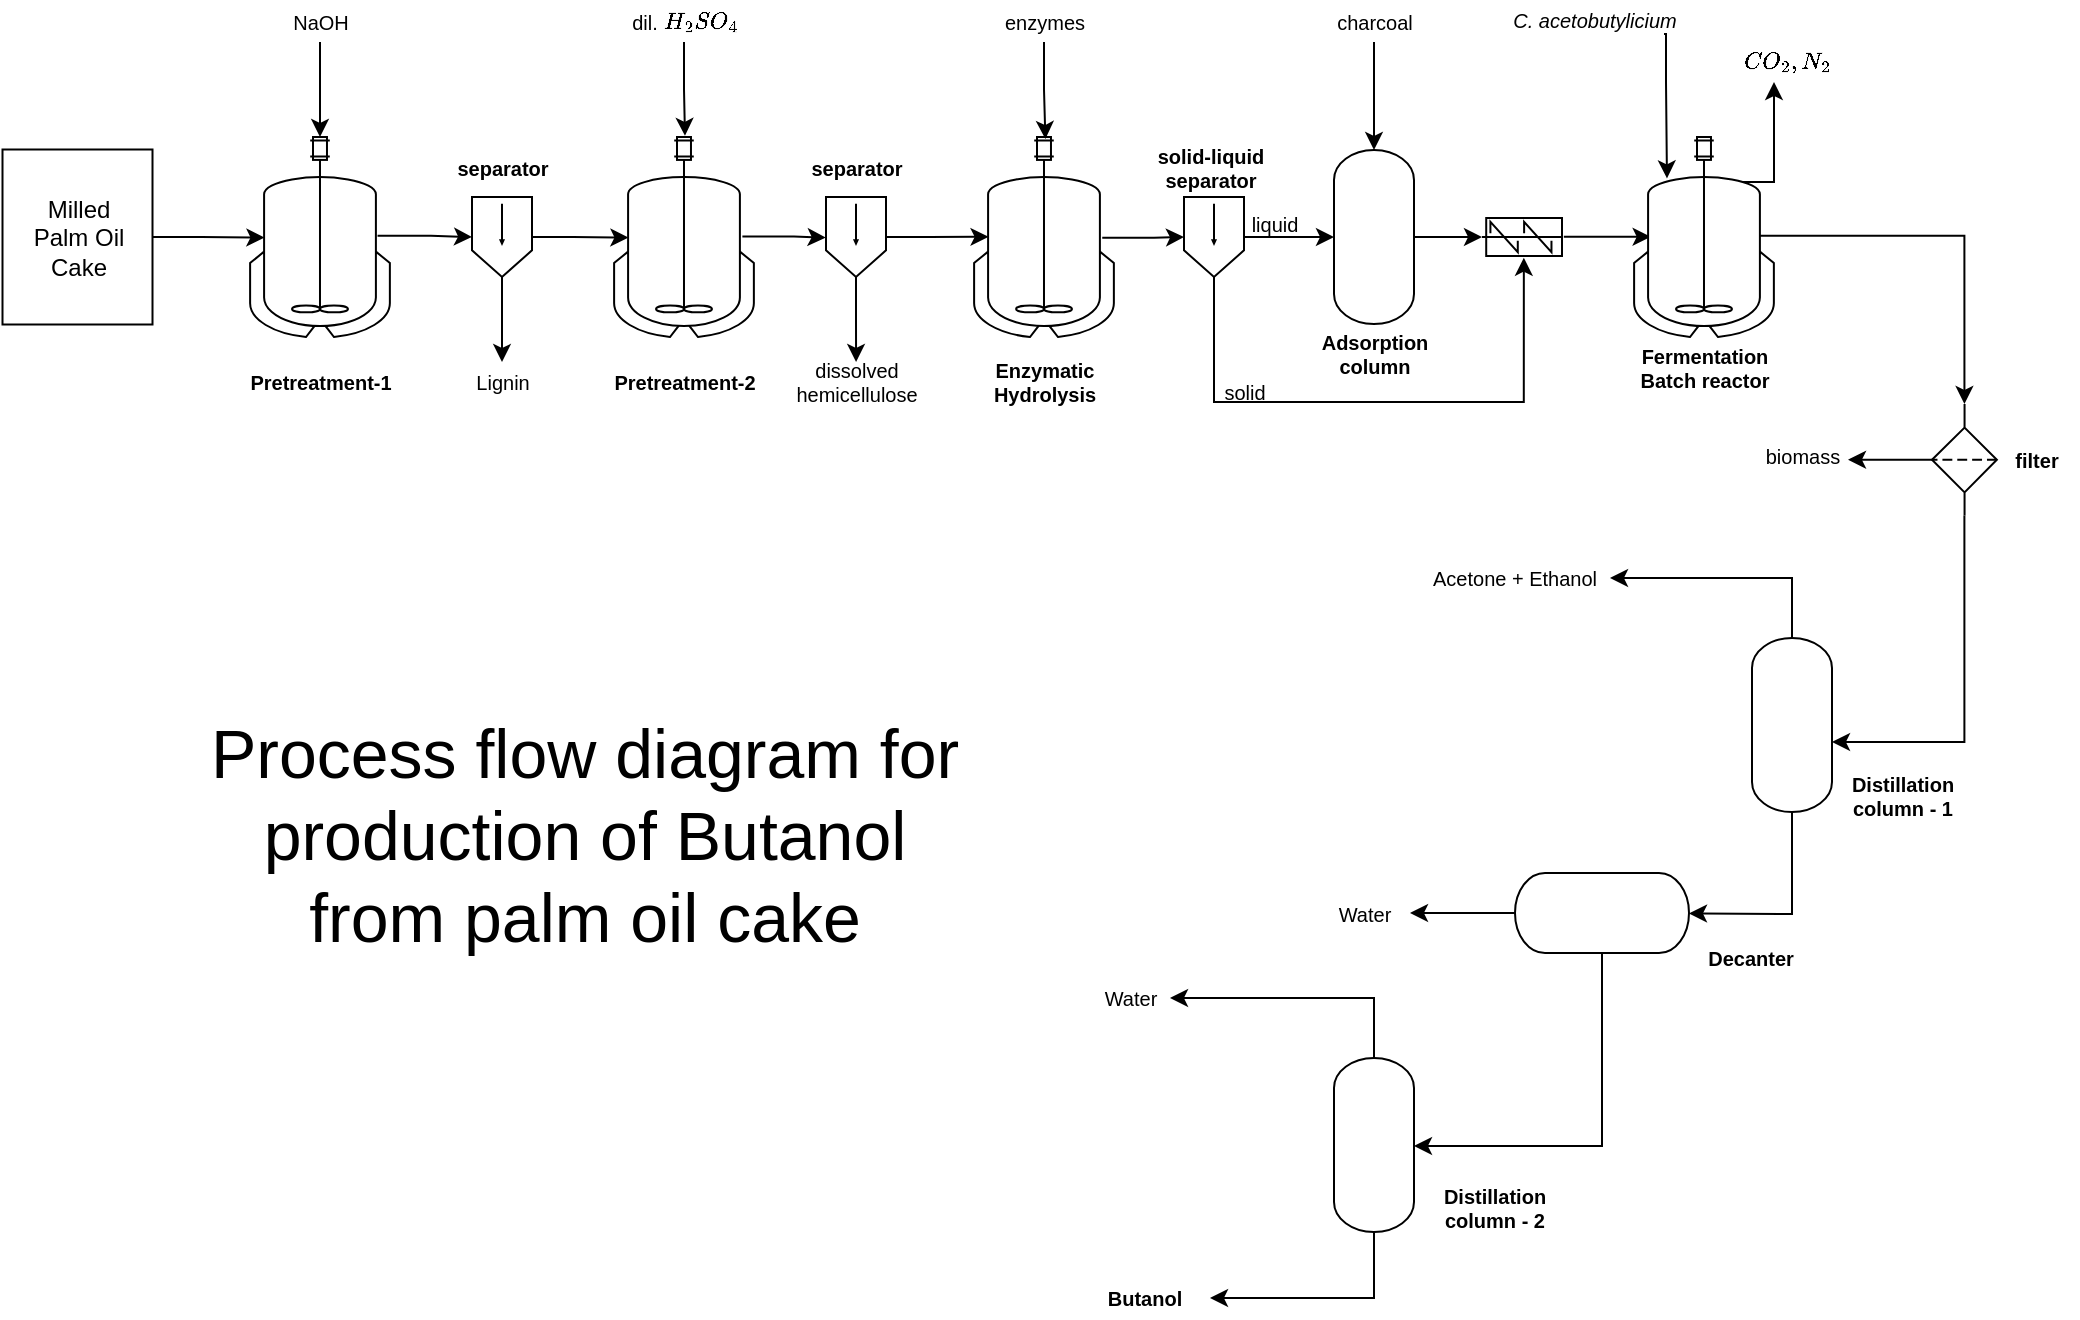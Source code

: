 <mxfile version="17.4.6" type="github">
  <diagram id="xmVIYVacunl-4-tS576l" name="Page-1">
    <mxGraphModel dx="1618" dy="1075" grid="1" gridSize="10" guides="1" tooltips="1" connect="1" arrows="1" fold="1" page="1" pageScale="1" pageWidth="1169" pageHeight="827" math="1" shadow="0">
      <root>
        <mxCell id="0" />
        <mxCell id="1" parent="0" />
        <mxCell id="sjQjkHuD0-8LFGBji4sX-5" style="edgeStyle=orthogonalEdgeStyle;rounded=0;orthogonalLoop=1;jettySize=auto;html=1;entryX=0.103;entryY=0.503;entryDx=0;entryDy=0;entryPerimeter=0;" parent="1" source="sjQjkHuD0-8LFGBji4sX-1" target="sjQjkHuD0-8LFGBji4sX-3" edge="1">
          <mxGeometry relative="1" as="geometry" />
        </mxCell>
        <mxCell id="sjQjkHuD0-8LFGBji4sX-1" value="" style="rounded=0;whiteSpace=wrap;html=1;rotation=90;" parent="1" vertex="1">
          <mxGeometry x="57" y="169" width="87.5" height="75" as="geometry" />
        </mxCell>
        <mxCell id="sjQjkHuD0-8LFGBji4sX-2" value="Milled&lt;br&gt;Palm Oil&lt;br&gt;Cake" style="text;html=1;align=center;verticalAlign=middle;resizable=0;points=[];autosize=1;strokeColor=none;fillColor=none;" parent="1" vertex="1">
          <mxGeometry x="70.75" y="181.5" width="60" height="50" as="geometry" />
        </mxCell>
        <mxCell id="sjQjkHuD0-8LFGBji4sX-13" style="edgeStyle=orthogonalEdgeStyle;rounded=0;orthogonalLoop=1;jettySize=auto;html=1;exitX=0.911;exitY=0.494;exitDx=0;exitDy=0;exitPerimeter=0;" parent="1" source="sjQjkHuD0-8LFGBji4sX-3" target="sjQjkHuD0-8LFGBji4sX-10" edge="1">
          <mxGeometry relative="1" as="geometry" />
        </mxCell>
        <mxCell id="sjQjkHuD0-8LFGBji4sX-3" value="" style="shape=mxgraph.pid.vessels.jacketed_mixing_vessel;html=1;pointerEvents=1;align=center;verticalLabelPosition=bottom;verticalAlign=top;dashed=0;" parent="1" vertex="1">
          <mxGeometry x="187" y="156.5" width="70" height="100" as="geometry" />
        </mxCell>
        <mxCell id="sjQjkHuD0-8LFGBji4sX-9" style="edgeStyle=orthogonalEdgeStyle;rounded=0;orthogonalLoop=1;jettySize=auto;html=1;" parent="1" source="sjQjkHuD0-8LFGBji4sX-8" target="sjQjkHuD0-8LFGBji4sX-3" edge="1">
          <mxGeometry relative="1" as="geometry" />
        </mxCell>
        <mxCell id="sjQjkHuD0-8LFGBji4sX-8" value="&lt;font style=&quot;font-size: 10px;&quot;&gt;NaOH&lt;/font&gt;" style="text;html=1;align=center;verticalAlign=middle;resizable=0;points=[];autosize=1;strokeColor=none;fillColor=none;fontSize=10;" parent="1" vertex="1">
          <mxGeometry x="202" y="89" width="40" height="20" as="geometry" />
        </mxCell>
        <mxCell id="sjQjkHuD0-8LFGBji4sX-14" style="edgeStyle=orthogonalEdgeStyle;rounded=0;orthogonalLoop=1;jettySize=auto;html=1;" parent="1" source="sjQjkHuD0-8LFGBji4sX-10" edge="1">
          <mxGeometry relative="1" as="geometry">
            <mxPoint x="313" y="269" as="targetPoint" />
          </mxGeometry>
        </mxCell>
        <mxCell id="sjQjkHuD0-8LFGBji4sX-19" style="edgeStyle=orthogonalEdgeStyle;rounded=0;orthogonalLoop=1;jettySize=auto;html=1;entryX=0.103;entryY=0.503;entryDx=0;entryDy=0;entryPerimeter=0;" parent="1" source="sjQjkHuD0-8LFGBji4sX-10" target="sjQjkHuD0-8LFGBji4sX-16" edge="1">
          <mxGeometry relative="1" as="geometry" />
        </mxCell>
        <mxCell id="sjQjkHuD0-8LFGBji4sX-10" value="" style="shape=mxgraph.pid.separators.gravity_separator,_settling_chamber;html=1;pointerEvents=1;align=center;verticalLabelPosition=bottom;verticalAlign=top;dashed=0;" parent="1" vertex="1">
          <mxGeometry x="298" y="186.5" width="30" height="40" as="geometry" />
        </mxCell>
        <mxCell id="sjQjkHuD0-8LFGBji4sX-21" style="edgeStyle=orthogonalEdgeStyle;rounded=0;orthogonalLoop=1;jettySize=auto;html=1;entryX=-0.006;entryY=0.507;entryDx=0;entryDy=0;entryPerimeter=0;exitX=0.917;exitY=0.498;exitDx=0;exitDy=0;exitPerimeter=0;" parent="1" source="sjQjkHuD0-8LFGBji4sX-16" target="sjQjkHuD0-8LFGBji4sX-20" edge="1">
          <mxGeometry relative="1" as="geometry" />
        </mxCell>
        <mxCell id="sjQjkHuD0-8LFGBji4sX-16" value="" style="shape=mxgraph.pid.vessels.jacketed_mixing_vessel;html=1;pointerEvents=1;align=center;verticalLabelPosition=bottom;verticalAlign=top;dashed=0;" parent="1" vertex="1">
          <mxGeometry x="369" y="156.5" width="70" height="100" as="geometry" />
        </mxCell>
        <mxCell id="sjQjkHuD0-8LFGBji4sX-22" style="edgeStyle=orthogonalEdgeStyle;rounded=0;orthogonalLoop=1;jettySize=auto;html=1;exitX=0.5;exitY=1;exitDx=0;exitDy=0;exitPerimeter=0;" parent="1" source="sjQjkHuD0-8LFGBji4sX-20" edge="1">
          <mxGeometry relative="1" as="geometry">
            <mxPoint x="490.043" y="269" as="targetPoint" />
          </mxGeometry>
        </mxCell>
        <mxCell id="sjQjkHuD0-8LFGBji4sX-28" style="edgeStyle=orthogonalEdgeStyle;rounded=0;orthogonalLoop=1;jettySize=auto;html=1;fontSize=10;entryX=0.104;entryY=0.499;entryDx=0;entryDy=0;entryPerimeter=0;" parent="1" source="sjQjkHuD0-8LFGBji4sX-20" target="sjQjkHuD0-8LFGBji4sX-27" edge="1">
          <mxGeometry relative="1" as="geometry" />
        </mxCell>
        <mxCell id="sjQjkHuD0-8LFGBji4sX-20" value="" style="shape=mxgraph.pid.separators.gravity_separator,_settling_chamber;html=1;pointerEvents=1;align=center;verticalLabelPosition=bottom;verticalAlign=top;dashed=0;" parent="1" vertex="1">
          <mxGeometry x="475" y="186.5" width="30" height="40" as="geometry" />
        </mxCell>
        <mxCell id="sjQjkHuD0-8LFGBji4sX-24" style="edgeStyle=orthogonalEdgeStyle;rounded=0;orthogonalLoop=1;jettySize=auto;html=1;entryX=0.507;entryY=-0.006;entryDx=0;entryDy=0;entryPerimeter=0;" parent="1" source="sjQjkHuD0-8LFGBji4sX-23" target="sjQjkHuD0-8LFGBji4sX-16" edge="1">
          <mxGeometry relative="1" as="geometry" />
        </mxCell>
        <mxCell id="sjQjkHuD0-8LFGBji4sX-23" value="&lt;font style=&quot;font-size: 10px;&quot;&gt;dil. `H_2SO_4`&lt;/font&gt;" style="text;html=1;align=center;verticalAlign=middle;resizable=0;points=[];autosize=1;strokeColor=none;fillColor=none;fontSize=10;" parent="1" vertex="1">
          <mxGeometry x="364" y="89" width="80" height="20" as="geometry" />
        </mxCell>
        <mxCell id="sjQjkHuD0-8LFGBji4sX-25" value="&lt;font style=&quot;font-size: 10px;&quot;&gt;Lignin&lt;/font&gt;" style="text;html=1;align=center;verticalAlign=middle;resizable=0;points=[];autosize=1;strokeColor=none;fillColor=none;fontSize=10;" parent="1" vertex="1">
          <mxGeometry x="293" y="269" width="40" height="20" as="geometry" />
        </mxCell>
        <mxCell id="sjQjkHuD0-8LFGBji4sX-26" value="&lt;font style=&quot;font-size: 10px;&quot;&gt;dissolved&lt;br style=&quot;font-size: 10px;&quot;&gt;hemicellulose&lt;/font&gt;" style="text;html=1;align=center;verticalAlign=middle;resizable=0;points=[];autosize=1;strokeColor=none;fillColor=none;fontSize=10;" parent="1" vertex="1">
          <mxGeometry x="450" y="264" width="80" height="30" as="geometry" />
        </mxCell>
        <mxCell id="sjQjkHuD0-8LFGBji4sX-38" style="edgeStyle=orthogonalEdgeStyle;rounded=0;orthogonalLoop=1;jettySize=auto;html=1;fontSize=10;exitX=0.916;exitY=0.504;exitDx=0;exitDy=0;exitPerimeter=0;" parent="1" source="sjQjkHuD0-8LFGBji4sX-27" target="sjQjkHuD0-8LFGBji4sX-37" edge="1">
          <mxGeometry relative="1" as="geometry" />
        </mxCell>
        <mxCell id="sjQjkHuD0-8LFGBji4sX-27" value="" style="shape=mxgraph.pid.vessels.jacketed_mixing_vessel;html=1;pointerEvents=1;align=center;verticalLabelPosition=bottom;verticalAlign=top;dashed=0;" parent="1" vertex="1">
          <mxGeometry x="549" y="156.5" width="70" height="100" as="geometry" />
        </mxCell>
        <mxCell id="sjQjkHuD0-8LFGBji4sX-29" value="&lt;b&gt;Enzymatic&lt;br&gt;Hydrolysis&lt;/b&gt;" style="text;html=1;align=center;verticalAlign=middle;resizable=0;points=[];autosize=1;strokeColor=none;fillColor=none;fontSize=10;" parent="1" vertex="1">
          <mxGeometry x="549" y="264" width="70" height="30" as="geometry" />
        </mxCell>
        <mxCell id="sjQjkHuD0-8LFGBji4sX-30" value="&lt;b&gt;Pretreatment-1&lt;/b&gt;" style="text;html=1;align=center;verticalAlign=middle;resizable=0;points=[];autosize=1;strokeColor=none;fillColor=none;fontSize=10;" parent="1" vertex="1">
          <mxGeometry x="177" y="269" width="90" height="20" as="geometry" />
        </mxCell>
        <mxCell id="sjQjkHuD0-8LFGBji4sX-31" value="&lt;b&gt;Pretreatment-2&lt;/b&gt;" style="text;html=1;align=center;verticalAlign=middle;resizable=0;points=[];autosize=1;strokeColor=none;fillColor=none;fontSize=10;" parent="1" vertex="1">
          <mxGeometry x="359" y="269" width="90" height="20" as="geometry" />
        </mxCell>
        <mxCell id="sjQjkHuD0-8LFGBji4sX-33" style="edgeStyle=orthogonalEdgeStyle;rounded=0;orthogonalLoop=1;jettySize=auto;html=1;entryX=0.51;entryY=0.01;entryDx=0;entryDy=0;entryPerimeter=0;fontSize=10;" parent="1" source="sjQjkHuD0-8LFGBji4sX-32" target="sjQjkHuD0-8LFGBji4sX-27" edge="1">
          <mxGeometry relative="1" as="geometry" />
        </mxCell>
        <mxCell id="sjQjkHuD0-8LFGBji4sX-32" value="&lt;font style=&quot;font-size: 10px&quot;&gt;enzymes&lt;/font&gt;" style="text;html=1;align=center;verticalAlign=middle;resizable=0;points=[];autosize=1;strokeColor=none;fillColor=none;fontSize=10;" parent="1" vertex="1">
          <mxGeometry x="554" y="89" width="60" height="20" as="geometry" />
        </mxCell>
        <mxCell id="sjQjkHuD0-8LFGBji4sX-35" value="&lt;b&gt;separator&lt;/b&gt;" style="text;html=1;align=center;verticalAlign=middle;resizable=0;points=[];autosize=1;strokeColor=none;fillColor=none;fontSize=10;" parent="1" vertex="1">
          <mxGeometry x="283" y="161.5" width="60" height="20" as="geometry" />
        </mxCell>
        <mxCell id="sjQjkHuD0-8LFGBji4sX-36" value="&lt;b&gt;separator&lt;/b&gt;" style="text;html=1;align=center;verticalAlign=middle;resizable=0;points=[];autosize=1;strokeColor=none;fillColor=none;fontSize=10;" parent="1" vertex="1">
          <mxGeometry x="460" y="161.5" width="60" height="20" as="geometry" />
        </mxCell>
        <mxCell id="sjQjkHuD0-8LFGBji4sX-39" style="edgeStyle=orthogonalEdgeStyle;rounded=0;orthogonalLoop=1;jettySize=auto;html=1;fontSize=10;" parent="1" source="sjQjkHuD0-8LFGBji4sX-37" edge="1" target="sjQjkHuD0-8LFGBji4sX-40">
          <mxGeometry relative="1" as="geometry">
            <mxPoint x="724" y="206.5" as="targetPoint" />
          </mxGeometry>
        </mxCell>
        <mxCell id="I8c0HOgURLdNbLCz3_IO-3" style="edgeStyle=orthogonalEdgeStyle;rounded=0;orthogonalLoop=1;jettySize=auto;html=1;entryX=0.523;entryY=1.045;entryDx=0;entryDy=0;entryPerimeter=0;fontSize=10;" edge="1" parent="1" source="sjQjkHuD0-8LFGBji4sX-37" target="sjQjkHuD0-8LFGBji4sX-44">
          <mxGeometry relative="1" as="geometry">
            <Array as="points">
              <mxPoint x="669" y="289" />
              <mxPoint x="824" y="289" />
            </Array>
          </mxGeometry>
        </mxCell>
        <mxCell id="sjQjkHuD0-8LFGBji4sX-37" value="" style="shape=mxgraph.pid.separators.gravity_separator,_settling_chamber;html=1;pointerEvents=1;align=center;verticalLabelPosition=bottom;verticalAlign=top;dashed=0;" parent="1" vertex="1">
          <mxGeometry x="654" y="186.5" width="30" height="40" as="geometry" />
        </mxCell>
        <mxCell id="sjQjkHuD0-8LFGBji4sX-45" style="edgeStyle=orthogonalEdgeStyle;rounded=0;orthogonalLoop=1;jettySize=auto;html=1;entryX=0;entryY=0.5;entryDx=0;entryDy=0;entryPerimeter=0;fontSize=10;" parent="1" source="sjQjkHuD0-8LFGBji4sX-40" target="sjQjkHuD0-8LFGBji4sX-44" edge="1">
          <mxGeometry relative="1" as="geometry" />
        </mxCell>
        <mxCell id="sjQjkHuD0-8LFGBji4sX-40" value="" style="verticalLabelPosition=bottom;outlineConnect=0;align=center;dashed=0;html=1;verticalAlign=top;shape=mxgraph.pid2misc.column;columnType=common;fontSize=10;" parent="1" vertex="1">
          <mxGeometry x="729" y="163" width="40" height="87" as="geometry" />
        </mxCell>
        <mxCell id="sjQjkHuD0-8LFGBji4sX-41" value="&lt;b&gt;Adsorption&lt;br&gt;column&lt;/b&gt;" style="text;html=1;align=center;verticalAlign=middle;resizable=0;points=[];autosize=1;strokeColor=none;fillColor=none;fontSize=10;" parent="1" vertex="1">
          <mxGeometry x="714" y="250" width="70" height="30" as="geometry" />
        </mxCell>
        <mxCell id="sjQjkHuD0-8LFGBji4sX-43" style="edgeStyle=orthogonalEdgeStyle;rounded=0;orthogonalLoop=1;jettySize=auto;html=1;fontSize=10;" parent="1" source="sjQjkHuD0-8LFGBji4sX-42" target="sjQjkHuD0-8LFGBji4sX-40" edge="1">
          <mxGeometry relative="1" as="geometry" />
        </mxCell>
        <mxCell id="sjQjkHuD0-8LFGBji4sX-42" value="&lt;font style=&quot;font-size: 10px&quot;&gt;charcoal&lt;/font&gt;" style="text;html=1;align=center;verticalAlign=middle;resizable=0;points=[];autosize=1;strokeColor=none;fillColor=none;fontSize=10;" parent="1" vertex="1">
          <mxGeometry x="724" y="89" width="50" height="20" as="geometry" />
        </mxCell>
        <mxCell id="sjQjkHuD0-8LFGBji4sX-51" style="edgeStyle=orthogonalEdgeStyle;rounded=0;orthogonalLoop=1;jettySize=auto;html=1;fontSize=10;entryX=0.119;entryY=0.499;entryDx=0;entryDy=0;entryPerimeter=0;exitX=1.023;exitY=0.494;exitDx=0;exitDy=0;exitPerimeter=0;" parent="1" source="sjQjkHuD0-8LFGBji4sX-44" target="sjQjkHuD0-8LFGBji4sX-50" edge="1">
          <mxGeometry relative="1" as="geometry">
            <mxPoint x="853" y="206.5" as="sourcePoint" />
          </mxGeometry>
        </mxCell>
        <mxCell id="sjQjkHuD0-8LFGBji4sX-44" value="" style="shape=mxgraph.pid.mixers.in-line_rotary_mixer;html=1;pointerEvents=1;align=center;verticalLabelPosition=bottom;verticalAlign=top;dashed=0;fontSize=10;" parent="1" vertex="1">
          <mxGeometry x="803" y="197" width="40" height="19" as="geometry" />
        </mxCell>
        <mxCell id="sjQjkHuD0-8LFGBji4sX-47" value="&lt;b&gt;solid-liquid&lt;br&gt;separator&lt;br&gt;&lt;/b&gt;" style="text;html=1;align=center;verticalAlign=middle;resizable=0;points=[];autosize=1;strokeColor=none;fillColor=none;fontSize=10;" parent="1" vertex="1">
          <mxGeometry x="632" y="157" width="70" height="30" as="geometry" />
        </mxCell>
        <mxCell id="sjQjkHuD0-8LFGBji4sX-48" value="solid" style="text;html=1;align=center;verticalAlign=middle;resizable=0;points=[];autosize=1;strokeColor=none;fillColor=none;fontSize=10;" parent="1" vertex="1">
          <mxGeometry x="664" y="274" width="40" height="20" as="geometry" />
        </mxCell>
        <mxCell id="sjQjkHuD0-8LFGBji4sX-49" value="liquid" style="text;html=1;align=center;verticalAlign=middle;resizable=0;points=[];autosize=1;strokeColor=none;fillColor=none;fontSize=10;" parent="1" vertex="1">
          <mxGeometry x="679" y="190" width="40" height="20" as="geometry" />
        </mxCell>
        <mxCell id="sjQjkHuD0-8LFGBji4sX-54" style="edgeStyle=orthogonalEdgeStyle;rounded=0;orthogonalLoop=1;jettySize=auto;html=1;fontSize=10;exitX=0.784;exitY=0.242;exitDx=0;exitDy=0;exitPerimeter=0;" parent="1" source="sjQjkHuD0-8LFGBji4sX-50" edge="1">
          <mxGeometry relative="1" as="geometry">
            <mxPoint x="949" y="129" as="targetPoint" />
            <Array as="points">
              <mxPoint x="934" y="179" />
              <mxPoint x="949" y="179" />
            </Array>
          </mxGeometry>
        </mxCell>
        <mxCell id="I8c0HOgURLdNbLCz3_IO-2" style="edgeStyle=orthogonalEdgeStyle;rounded=0;orthogonalLoop=1;jettySize=auto;html=1;entryX=0.5;entryY=0;entryDx=0;entryDy=0;entryPerimeter=0;fontSize=10;exitX=0.9;exitY=0.494;exitDx=0;exitDy=0;exitPerimeter=0;" edge="1" parent="1" source="sjQjkHuD0-8LFGBji4sX-50" target="I8c0HOgURLdNbLCz3_IO-1">
          <mxGeometry relative="1" as="geometry" />
        </mxCell>
        <mxCell id="sjQjkHuD0-8LFGBji4sX-50" value="" style="shape=mxgraph.pid.vessels.jacketed_mixing_vessel;html=1;pointerEvents=1;align=center;verticalLabelPosition=bottom;verticalAlign=top;dashed=0;" parent="1" vertex="1">
          <mxGeometry x="879" y="156.5" width="70" height="100" as="geometry" />
        </mxCell>
        <mxCell id="sjQjkHuD0-8LFGBji4sX-53" style="edgeStyle=orthogonalEdgeStyle;rounded=0;orthogonalLoop=1;jettySize=auto;html=1;entryX=0.164;entryY=0.247;entryDx=0;entryDy=0;entryPerimeter=0;fontSize=10;" parent="1" edge="1">
          <mxGeometry relative="1" as="geometry">
            <mxPoint x="894" y="105" as="sourcePoint" />
            <mxPoint x="895.48" y="177.2" as="targetPoint" />
            <Array as="points">
              <mxPoint x="895" y="105" />
              <mxPoint x="895" y="129" />
            </Array>
          </mxGeometry>
        </mxCell>
        <mxCell id="sjQjkHuD0-8LFGBji4sX-52" value="&lt;i&gt;C. acetobutylicium&lt;/i&gt;" style="text;html=1;align=center;verticalAlign=middle;resizable=0;points=[];autosize=1;strokeColor=none;fillColor=none;fontSize=10;" parent="1" vertex="1">
          <mxGeometry x="809" y="88" width="100" height="20" as="geometry" />
        </mxCell>
        <mxCell id="sjQjkHuD0-8LFGBji4sX-55" value="&lt;i&gt;`CO_2, N_2`&lt;/i&gt;" style="text;html=1;align=center;verticalAlign=middle;resizable=0;points=[];autosize=1;strokeColor=none;fillColor=none;fontSize=10;" parent="1" vertex="1">
          <mxGeometry x="920" y="109" width="70" height="20" as="geometry" />
        </mxCell>
        <mxCell id="I8c0HOgURLdNbLCz3_IO-4" style="edgeStyle=orthogonalEdgeStyle;rounded=0;orthogonalLoop=1;jettySize=auto;html=1;fontSize=10;" edge="1" parent="1" source="I8c0HOgURLdNbLCz3_IO-1">
          <mxGeometry relative="1" as="geometry">
            <mxPoint x="986" y="317.875" as="targetPoint" />
          </mxGeometry>
        </mxCell>
        <mxCell id="I8c0HOgURLdNbLCz3_IO-5" style="edgeStyle=orthogonalEdgeStyle;rounded=0;orthogonalLoop=1;jettySize=auto;html=1;fontSize=10;" edge="1" parent="1" source="I8c0HOgURLdNbLCz3_IO-1" target="I8c0HOgURLdNbLCz3_IO-9">
          <mxGeometry relative="1" as="geometry">
            <mxPoint x="1044.22" y="399" as="targetPoint" />
            <Array as="points">
              <mxPoint x="1044" y="459" />
            </Array>
          </mxGeometry>
        </mxCell>
        <mxCell id="I8c0HOgURLdNbLCz3_IO-1" value="" style="verticalLabelPosition=bottom;aspect=fixed;html=1;verticalAlign=top;strokeColor=#000000;fillColor=#000000;align=center;outlineConnect=0;shape=mxgraph.fluid_power.x11980;points=[[0.5,0,0],[0.5,1,0]];fontSize=10;" vertex="1" parent="1">
          <mxGeometry x="1028" y="290" width="32.44" height="55.75" as="geometry" />
        </mxCell>
        <mxCell id="I8c0HOgURLdNbLCz3_IO-6" value="&lt;b&gt;Fermentation&lt;br&gt;Batch reactor&lt;/b&gt;" style="text;html=1;align=center;verticalAlign=middle;resizable=0;points=[];autosize=1;strokeColor=none;fillColor=none;fontSize=10;" vertex="1" parent="1">
          <mxGeometry x="874" y="256.5" width="80" height="30" as="geometry" />
        </mxCell>
        <mxCell id="I8c0HOgURLdNbLCz3_IO-7" value="&lt;b&gt;filter&lt;br&gt;&lt;/b&gt;" style="text;html=1;align=center;verticalAlign=middle;resizable=0;points=[];autosize=1;strokeColor=none;fillColor=none;fontSize=10;" vertex="1" parent="1">
          <mxGeometry x="1060.44" y="307.87" width="40" height="20" as="geometry" />
        </mxCell>
        <mxCell id="I8c0HOgURLdNbLCz3_IO-8" value="&lt;font style=&quot;font-size: 10px&quot;&gt;biomass&lt;/font&gt;" style="text;html=1;align=center;verticalAlign=middle;resizable=0;points=[];autosize=1;strokeColor=none;fillColor=none;fontSize=10;" vertex="1" parent="1">
          <mxGeometry x="938" y="305.87" width="50" height="20" as="geometry" />
        </mxCell>
        <mxCell id="I8c0HOgURLdNbLCz3_IO-11" style="edgeStyle=orthogonalEdgeStyle;rounded=0;orthogonalLoop=1;jettySize=auto;html=1;fontSize=10;" edge="1" parent="1" source="I8c0HOgURLdNbLCz3_IO-9">
          <mxGeometry relative="1" as="geometry">
            <mxPoint x="867" y="377" as="targetPoint" />
            <Array as="points">
              <mxPoint x="958" y="377" />
            </Array>
          </mxGeometry>
        </mxCell>
        <mxCell id="I8c0HOgURLdNbLCz3_IO-16" style="edgeStyle=orthogonalEdgeStyle;rounded=0;orthogonalLoop=1;jettySize=auto;html=1;fontSize=10;" edge="1" parent="1" target="I8c0HOgURLdNbLCz3_IO-13">
          <mxGeometry relative="1" as="geometry">
            <mxPoint x="958" y="478" as="sourcePoint" />
            <Array as="points">
              <mxPoint x="958" y="545" />
            </Array>
          </mxGeometry>
        </mxCell>
        <mxCell id="I8c0HOgURLdNbLCz3_IO-9" value="" style="verticalLabelPosition=bottom;outlineConnect=0;align=center;dashed=0;html=1;verticalAlign=top;shape=mxgraph.pid2misc.column;columnType=common;fontSize=10;" vertex="1" parent="1">
          <mxGeometry x="938" y="407" width="40" height="87" as="geometry" />
        </mxCell>
        <mxCell id="I8c0HOgURLdNbLCz3_IO-17" style="edgeStyle=orthogonalEdgeStyle;rounded=0;orthogonalLoop=1;jettySize=auto;html=1;fontSize=10;" edge="1" parent="1" source="I8c0HOgURLdNbLCz3_IO-13">
          <mxGeometry relative="1" as="geometry">
            <mxPoint x="767" y="544.5" as="targetPoint" />
          </mxGeometry>
        </mxCell>
        <mxCell id="I8c0HOgURLdNbLCz3_IO-18" style="edgeStyle=orthogonalEdgeStyle;rounded=0;orthogonalLoop=1;jettySize=auto;html=1;fontSize=10;" edge="1" parent="1" source="I8c0HOgURLdNbLCz3_IO-13" target="I8c0HOgURLdNbLCz3_IO-15">
          <mxGeometry relative="1" as="geometry">
            <Array as="points">
              <mxPoint x="863" y="661" />
            </Array>
          </mxGeometry>
        </mxCell>
        <mxCell id="I8c0HOgURLdNbLCz3_IO-13" value="" style="verticalLabelPosition=bottom;outlineConnect=0;align=center;dashed=0;html=1;verticalAlign=top;shape=mxgraph.pid2misc.column;columnType=common;fontSize=10;rotation=-90;" vertex="1" parent="1">
          <mxGeometry x="843" y="501" width="40" height="87" as="geometry" />
        </mxCell>
        <mxCell id="I8c0HOgURLdNbLCz3_IO-19" style="edgeStyle=orthogonalEdgeStyle;rounded=0;orthogonalLoop=1;jettySize=auto;html=1;fontSize=10;" edge="1" parent="1" source="I8c0HOgURLdNbLCz3_IO-15">
          <mxGeometry relative="1" as="geometry">
            <mxPoint x="647" y="587" as="targetPoint" />
            <Array as="points">
              <mxPoint x="749" y="587" />
            </Array>
          </mxGeometry>
        </mxCell>
        <mxCell id="I8c0HOgURLdNbLCz3_IO-20" style="edgeStyle=orthogonalEdgeStyle;rounded=0;orthogonalLoop=1;jettySize=auto;html=1;fontSize=10;" edge="1" parent="1" source="I8c0HOgURLdNbLCz3_IO-15">
          <mxGeometry relative="1" as="geometry">
            <mxPoint x="667" y="737" as="targetPoint" />
            <Array as="points">
              <mxPoint x="749" y="737" />
            </Array>
          </mxGeometry>
        </mxCell>
        <mxCell id="I8c0HOgURLdNbLCz3_IO-15" value="" style="verticalLabelPosition=bottom;outlineConnect=0;align=center;dashed=0;html=1;verticalAlign=top;shape=mxgraph.pid2misc.column;columnType=common;fontSize=10;" vertex="1" parent="1">
          <mxGeometry x="729" y="617" width="40" height="87" as="geometry" />
        </mxCell>
        <mxCell id="I8c0HOgURLdNbLCz3_IO-21" value="&lt;b&gt;Distillation&lt;br&gt;column - 1&lt;/b&gt;" style="text;html=1;align=center;verticalAlign=middle;resizable=0;points=[];autosize=1;strokeColor=none;fillColor=none;fontSize=10;" vertex="1" parent="1">
          <mxGeometry x="978" y="471" width="70" height="30" as="geometry" />
        </mxCell>
        <mxCell id="I8c0HOgURLdNbLCz3_IO-22" value="&lt;b&gt;Distillation&lt;br&gt;column - 2&lt;/b&gt;" style="text;html=1;align=center;verticalAlign=middle;resizable=0;points=[];autosize=1;strokeColor=none;fillColor=none;fontSize=10;" vertex="1" parent="1">
          <mxGeometry x="774" y="677" width="70" height="30" as="geometry" />
        </mxCell>
        <mxCell id="I8c0HOgURLdNbLCz3_IO-23" value="&lt;b&gt;Decanter&lt;/b&gt;" style="text;html=1;align=center;verticalAlign=middle;resizable=0;points=[];autosize=1;strokeColor=none;fillColor=none;fontSize=10;" vertex="1" parent="1">
          <mxGeometry x="907" y="557" width="60" height="20" as="geometry" />
        </mxCell>
        <mxCell id="I8c0HOgURLdNbLCz3_IO-24" value="&lt;font style=&quot;font-size: 10px&quot;&gt;Acetone + Ethanol&lt;/font&gt;" style="text;html=1;align=center;verticalAlign=middle;resizable=0;points=[];autosize=1;strokeColor=none;fillColor=none;fontSize=10;" vertex="1" parent="1">
          <mxGeometry x="769" y="367" width="100" height="20" as="geometry" />
        </mxCell>
        <mxCell id="I8c0HOgURLdNbLCz3_IO-25" value="&lt;font style=&quot;font-size: 10px&quot;&gt;Water&lt;/font&gt;" style="text;html=1;align=center;verticalAlign=middle;resizable=0;points=[];autosize=1;strokeColor=none;fillColor=none;fontSize=10;" vertex="1" parent="1">
          <mxGeometry x="724" y="534.5" width="40" height="20" as="geometry" />
        </mxCell>
        <mxCell id="I8c0HOgURLdNbLCz3_IO-26" value="&lt;font style=&quot;font-size: 10px&quot;&gt;Water&lt;/font&gt;" style="text;html=1;align=center;verticalAlign=middle;resizable=0;points=[];autosize=1;strokeColor=none;fillColor=none;fontSize=10;" vertex="1" parent="1">
          <mxGeometry x="607" y="577" width="40" height="20" as="geometry" />
        </mxCell>
        <mxCell id="I8c0HOgURLdNbLCz3_IO-27" value="&lt;b&gt;Butanol&lt;/b&gt;" style="text;html=1;align=center;verticalAlign=middle;resizable=0;points=[];autosize=1;strokeColor=none;fillColor=none;fontSize=10;" vertex="1" parent="1">
          <mxGeometry x="609" y="727" width="50" height="20" as="geometry" />
        </mxCell>
        <mxCell id="I8c0HOgURLdNbLCz3_IO-28" value="&lt;font style=&quot;font-size: 34px&quot;&gt;Process flow diagram for&lt;br&gt;production of Butanol&lt;br&gt;from palm oil cake&lt;/font&gt;" style="text;html=1;align=center;verticalAlign=middle;resizable=0;points=[];autosize=1;strokeColor=none;fillColor=none;fontSize=10;" vertex="1" parent="1">
          <mxGeometry x="159" y="471" width="390" height="70" as="geometry" />
        </mxCell>
      </root>
    </mxGraphModel>
  </diagram>
</mxfile>
